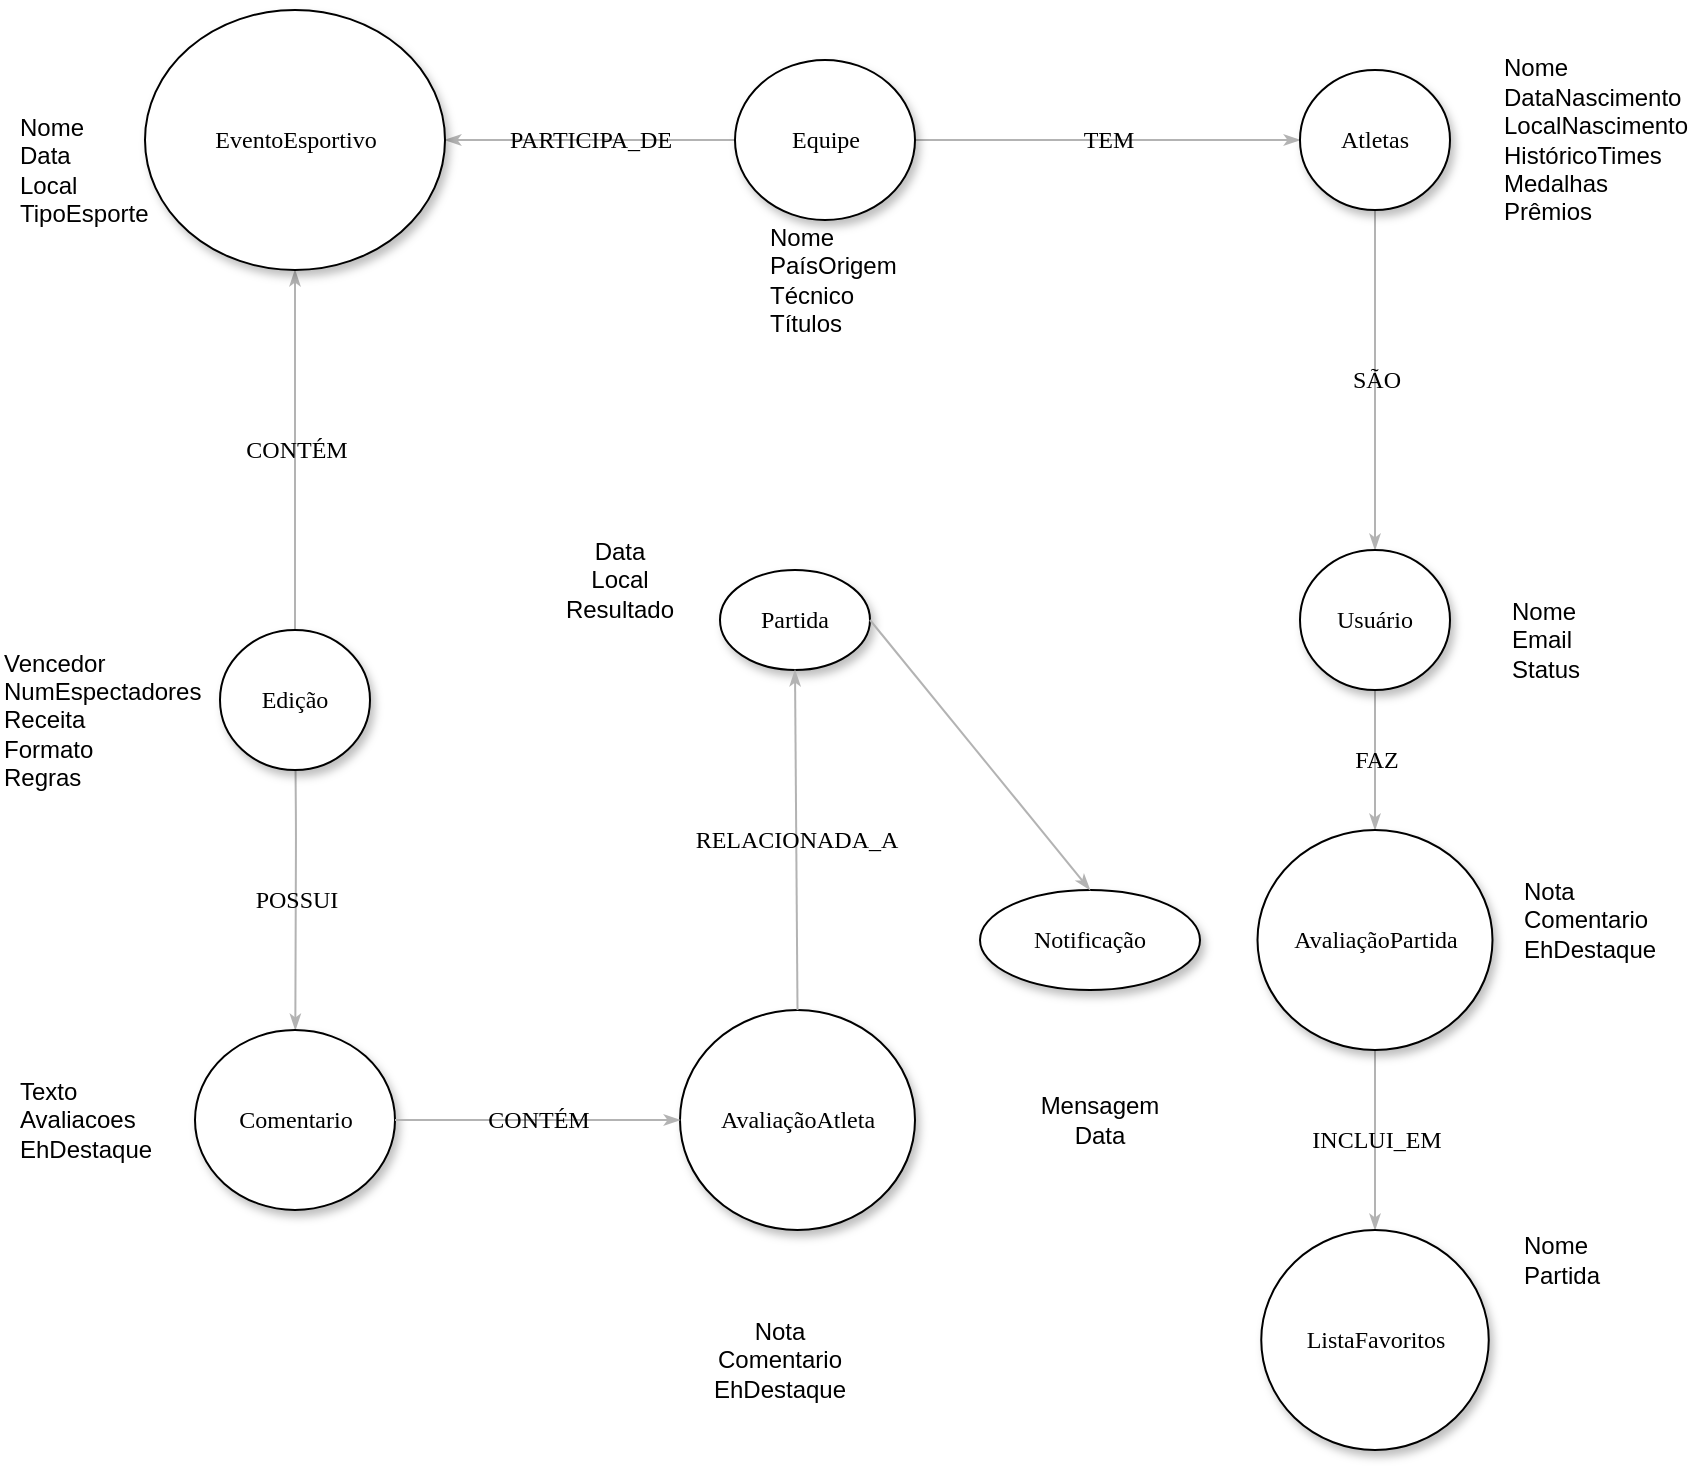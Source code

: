 <mxfile version="26.2.9">
  <diagram name="Page-1" id="42789a77-a242-8287-6e28-9cd8cfd52e62">
    <mxGraphModel dx="466" dy="776" grid="1" gridSize="10" guides="1" tooltips="1" connect="1" arrows="1" fold="1" page="1" pageScale="1" pageWidth="1100" pageHeight="850" background="none" math="0" shadow="0">
      <root>
        <mxCell id="0" />
        <mxCell id="1" parent="0" />
        <mxCell id="1ea317790d2ca983-13" value="PARTICIPA_DE" style="edgeStyle=none;rounded=1;html=1;labelBackgroundColor=none;startArrow=none;startFill=0;startSize=5;endArrow=classicThin;endFill=1;endSize=5;jettySize=auto;orthogonalLoop=1;strokeColor=#B3B3B3;strokeWidth=1;fontFamily=Verdana;fontSize=12" parent="1" source="1ea317790d2ca983-1" target="1ea317790d2ca983-9" edge="1">
          <mxGeometry relative="1" as="geometry" />
        </mxCell>
        <mxCell id="1ea317790d2ca983-14" value="TEM" style="edgeStyle=none;rounded=1;html=1;labelBackgroundColor=none;startArrow=none;startFill=0;startSize=5;endArrow=classicThin;endFill=1;endSize=5;jettySize=auto;orthogonalLoop=1;strokeColor=#B3B3B3;strokeWidth=1;fontFamily=Verdana;fontSize=12" parent="1" source="1ea317790d2ca983-1" target="1ea317790d2ca983-3" edge="1">
          <mxGeometry relative="1" as="geometry" />
        </mxCell>
        <mxCell id="1ea317790d2ca983-1" value="Equipe" style="ellipse;whiteSpace=wrap;html=1;rounded=0;shadow=1;comic=0;labelBackgroundColor=none;strokeWidth=1;fontFamily=Verdana;fontSize=12;align=center;" parent="1" vertex="1">
          <mxGeometry x="467.5" y="55" width="90" height="80" as="geometry" />
        </mxCell>
        <mxCell id="1ea317790d2ca983-2" value="&lt;span&gt;AvaliaçãoAtleta&lt;/span&gt;" style="ellipse;whiteSpace=wrap;html=1;rounded=0;shadow=1;comic=0;labelBackgroundColor=none;strokeWidth=1;fontFamily=Verdana;fontSize=12;align=center;" parent="1" vertex="1">
          <mxGeometry x="440" y="530" width="117.5" height="110" as="geometry" />
        </mxCell>
        <mxCell id="1ea317790d2ca983-15" value="SÃO" style="edgeStyle=none;rounded=1;html=1;labelBackgroundColor=none;startArrow=none;startFill=0;startSize=5;endArrow=classicThin;endFill=1;endSize=5;jettySize=auto;orthogonalLoop=1;strokeColor=#B3B3B3;strokeWidth=1;fontFamily=Verdana;fontSize=12" parent="1" source="1ea317790d2ca983-3" target="1ea317790d2ca983-4" edge="1">
          <mxGeometry relative="1" as="geometry" />
        </mxCell>
        <mxCell id="1ea317790d2ca983-3" value="&lt;span&gt;Atletas&lt;/span&gt;" style="ellipse;whiteSpace=wrap;html=1;rounded=0;shadow=1;comic=0;labelBackgroundColor=none;strokeWidth=1;fontFamily=Verdana;fontSize=12;align=center;" parent="1" vertex="1">
          <mxGeometry x="750" y="60" width="75" height="70" as="geometry" />
        </mxCell>
        <mxCell id="1ea317790d2ca983-16" value="FAZ" style="edgeStyle=none;rounded=1;html=1;labelBackgroundColor=none;startArrow=none;startFill=0;startSize=5;endArrow=classicThin;endFill=1;endSize=5;jettySize=auto;orthogonalLoop=1;strokeColor=#B3B3B3;strokeWidth=1;fontFamily=Verdana;fontSize=12" parent="1" source="1ea317790d2ca983-4" target="1ea317790d2ca983-5" edge="1">
          <mxGeometry relative="1" as="geometry" />
        </mxCell>
        <mxCell id="1ea317790d2ca983-4" value="&lt;span&gt;Usuário&lt;/span&gt;" style="ellipse;whiteSpace=wrap;html=1;rounded=0;shadow=1;comic=0;labelBackgroundColor=none;strokeWidth=1;fontFamily=Verdana;fontSize=12;align=center;" parent="1" vertex="1">
          <mxGeometry x="750" y="300" width="75" height="70" as="geometry" />
        </mxCell>
        <mxCell id="1ea317790d2ca983-17" value="INCLUI_EM" style="edgeStyle=none;rounded=1;html=1;labelBackgroundColor=none;startArrow=none;startFill=0;startSize=5;endArrow=classicThin;endFill=1;endSize=5;jettySize=auto;orthogonalLoop=1;strokeColor=#B3B3B3;strokeWidth=1;fontFamily=Verdana;fontSize=12" parent="1" source="1ea317790d2ca983-5" target="1ea317790d2ca983-8" edge="1">
          <mxGeometry relative="1" as="geometry" />
        </mxCell>
        <mxCell id="1ea317790d2ca983-5" value="&lt;span&gt;AvaliaçãoPartida&lt;/span&gt;" style="ellipse;whiteSpace=wrap;html=1;rounded=0;shadow=1;comic=0;labelBackgroundColor=none;strokeWidth=1;fontFamily=Verdana;fontSize=12;align=center;" parent="1" vertex="1">
          <mxGeometry x="728.75" y="440" width="117.5" height="110" as="geometry" />
        </mxCell>
        <mxCell id="1ea317790d2ca983-6" value="&lt;span&gt;Partida&lt;/span&gt;" style="ellipse;whiteSpace=wrap;html=1;rounded=0;shadow=1;comic=0;labelBackgroundColor=none;strokeWidth=1;fontFamily=Verdana;fontSize=12;align=center;" parent="1" vertex="1">
          <mxGeometry x="460" y="310" width="75" height="50" as="geometry" />
        </mxCell>
        <mxCell id="1ea317790d2ca983-7" value="&lt;span&gt;Notificação&lt;/span&gt;" style="ellipse;whiteSpace=wrap;html=1;rounded=0;shadow=1;comic=0;labelBackgroundColor=none;strokeWidth=1;fontFamily=Verdana;fontSize=12;align=center;" parent="1" vertex="1">
          <mxGeometry x="590" y="470" width="110" height="50" as="geometry" />
        </mxCell>
        <mxCell id="1ea317790d2ca983-8" value="ListaFavoritos" style="ellipse;whiteSpace=wrap;html=1;rounded=0;shadow=1;comic=0;labelBackgroundColor=none;strokeWidth=1;fontFamily=Verdana;fontSize=12;align=center;" parent="1" vertex="1">
          <mxGeometry x="730.63" y="640" width="113.75" height="110" as="geometry" />
        </mxCell>
        <mxCell id="1ea317790d2ca983-19" value="CONTÉM" style="edgeStyle=none;rounded=1;html=1;labelBackgroundColor=none;startArrow=none;startFill=0;startSize=5;endArrow=classicThin;endFill=1;endSize=5;jettySize=auto;orthogonalLoop=1;strokeColor=#B3B3B3;strokeWidth=1;fontFamily=Verdana;fontSize=12" parent="1" source="1ea317790d2ca983-10" target="1ea317790d2ca983-9" edge="1">
          <mxGeometry relative="1" as="geometry" />
        </mxCell>
        <mxCell id="1ea317790d2ca983-9" value="EventoEsportivo" style="ellipse;whiteSpace=wrap;html=1;rounded=0;shadow=1;comic=0;labelBackgroundColor=none;strokeWidth=1;fontFamily=Verdana;fontSize=12;align=center;" parent="1" vertex="1">
          <mxGeometry x="172.5" y="30" width="150" height="130" as="geometry" />
        </mxCell>
        <mxCell id="1ea317790d2ca983-20" value="POSSUI" style="edgeStyle=none;rounded=1;html=1;labelBackgroundColor=none;startArrow=none;startFill=0;startSize=5;endArrow=classicThin;endFill=1;endSize=5;jettySize=auto;orthogonalLoop=1;strokeColor=#B3B3B3;strokeWidth=1;fontFamily=Verdana;fontSize=12" parent="1" source="1ea317790d2ca983-10" target="1ea317790d2ca983-11" edge="1">
          <mxGeometry relative="1" as="geometry">
            <Array as="points">
              <mxPoint x="248" y="440" />
            </Array>
          </mxGeometry>
        </mxCell>
        <mxCell id="1ea317790d2ca983-10" value="&lt;span&gt;Edição&lt;/span&gt;" style="ellipse;whiteSpace=wrap;html=1;rounded=0;shadow=1;comic=0;labelBackgroundColor=none;strokeWidth=1;fontFamily=Verdana;fontSize=12;align=center;" parent="1" vertex="1">
          <mxGeometry x="210" y="340" width="75" height="70" as="geometry" />
        </mxCell>
        <mxCell id="1ea317790d2ca983-11" value="&lt;span&gt;Comentario&lt;/span&gt;" style="ellipse;whiteSpace=wrap;html=1;rounded=0;shadow=1;comic=0;labelBackgroundColor=none;strokeWidth=1;fontFamily=Verdana;fontSize=12;align=center;" parent="1" vertex="1">
          <mxGeometry x="197.5" y="540" width="100" height="90" as="geometry" />
        </mxCell>
        <mxCell id="kC-6idDG-anwBcRRoCQT-2" value="Nome&lt;br&gt;Data&lt;br&gt;Local&lt;br&gt;TipoEsporte" style="text;html=1;align=left;verticalAlign=middle;whiteSpace=wrap;rounded=0;" vertex="1" parent="1">
          <mxGeometry x="107.5" y="70" width="60" height="80" as="geometry" />
        </mxCell>
        <mxCell id="kC-6idDG-anwBcRRoCQT-3" value="Nome&lt;br&gt;PaísOrigem&lt;br&gt;Técnico&lt;br&gt;Títulos" style="text;html=1;align=left;verticalAlign=middle;whiteSpace=wrap;rounded=0;" vertex="1" parent="1">
          <mxGeometry x="482.5" y="130" width="60" height="70" as="geometry" />
        </mxCell>
        <mxCell id="kC-6idDG-anwBcRRoCQT-4" value="Nome&lt;br&gt;DataNascimento&lt;br&gt;LocalNascimento&lt;br&gt;HistóricoTimes&lt;br&gt;Medalhas&lt;br&gt;Prêmios" style="text;html=1;align=left;verticalAlign=middle;whiteSpace=wrap;rounded=0;" vertex="1" parent="1">
          <mxGeometry x="850" y="80" width="60" height="30" as="geometry" />
        </mxCell>
        <mxCell id="kC-6idDG-anwBcRRoCQT-5" value="Nome&lt;br&gt;Email&lt;br&gt;Status" style="text;html=1;align=left;verticalAlign=middle;whiteSpace=wrap;rounded=0;" vertex="1" parent="1">
          <mxGeometry x="854" y="330" width="60" height="30" as="geometry" />
        </mxCell>
        <mxCell id="kC-6idDG-anwBcRRoCQT-6" value="Nota&lt;br&gt;Comentario&lt;br&gt;EhDestaque" style="text;html=1;align=left;verticalAlign=middle;whiteSpace=wrap;rounded=0;" vertex="1" parent="1">
          <mxGeometry x="860" y="470" width="60" height="30" as="geometry" />
        </mxCell>
        <mxCell id="kC-6idDG-anwBcRRoCQT-7" value="Nome&lt;br&gt;Partida" style="text;html=1;align=left;verticalAlign=middle;whiteSpace=wrap;rounded=0;" vertex="1" parent="1">
          <mxGeometry x="860" y="640" width="60" height="30" as="geometry" />
        </mxCell>
        <mxCell id="kC-6idDG-anwBcRRoCQT-8" value="Mensagem&lt;br&gt;Data" style="text;html=1;align=center;verticalAlign=middle;whiteSpace=wrap;rounded=0;" vertex="1" parent="1">
          <mxGeometry x="620" y="570" width="60" height="30" as="geometry" />
        </mxCell>
        <mxCell id="kC-6idDG-anwBcRRoCQT-9" value="Data&lt;br&gt;Local&lt;br&gt;Resultado" style="text;html=1;align=center;verticalAlign=middle;whiteSpace=wrap;rounded=0;" vertex="1" parent="1">
          <mxGeometry x="380" y="300" width="60" height="30" as="geometry" />
        </mxCell>
        <mxCell id="kC-6idDG-anwBcRRoCQT-10" value="Nota&lt;br&gt;Comentario&lt;br&gt;EhDestaque" style="text;html=1;align=center;verticalAlign=middle;whiteSpace=wrap;rounded=0;" vertex="1" parent="1">
          <mxGeometry x="460" y="690" width="60" height="30" as="geometry" />
        </mxCell>
        <mxCell id="kC-6idDG-anwBcRRoCQT-11" value="Texto&lt;br&gt;Avaliacoes&lt;br&gt;EhDestaque" style="text;html=1;align=left;verticalAlign=middle;whiteSpace=wrap;rounded=0;" vertex="1" parent="1">
          <mxGeometry x="107.5" y="570" width="90" height="30" as="geometry" />
        </mxCell>
        <mxCell id="kC-6idDG-anwBcRRoCQT-12" value="Vencedor&lt;br&gt;NumEspectadores&lt;br&gt;Receita&lt;br&gt;Formato&lt;br&gt;Regras" style="text;html=1;align=left;verticalAlign=middle;whiteSpace=wrap;rounded=0;" vertex="1" parent="1">
          <mxGeometry x="100" y="370" width="60" height="30" as="geometry" />
        </mxCell>
        <mxCell id="kC-6idDG-anwBcRRoCQT-28" value="CONTÉM" style="edgeStyle=none;rounded=1;html=1;labelBackgroundColor=none;startArrow=none;startFill=0;startSize=5;endArrow=classicThin;endFill=1;endSize=5;jettySize=auto;orthogonalLoop=1;strokeColor=#B3B3B3;strokeWidth=1;fontFamily=Verdana;fontSize=12;exitX=1;exitY=0.5;exitDx=0;exitDy=0;entryX=0;entryY=0.5;entryDx=0;entryDy=0;" edge="1" parent="1" source="1ea317790d2ca983-11" target="1ea317790d2ca983-2">
          <mxGeometry relative="1" as="geometry">
            <mxPoint x="360" y="500" as="sourcePoint" />
            <mxPoint x="360" y="320" as="targetPoint" />
          </mxGeometry>
        </mxCell>
        <mxCell id="kC-6idDG-anwBcRRoCQT-29" value="RELACIONADA_A" style="edgeStyle=none;rounded=1;html=1;labelBackgroundColor=none;startArrow=none;startFill=0;startSize=5;endArrow=classicThin;endFill=1;endSize=5;jettySize=auto;orthogonalLoop=1;strokeColor=#B3B3B3;strokeWidth=1;fontFamily=Verdana;fontSize=12;exitX=0.5;exitY=0;exitDx=0;exitDy=0;entryX=0.5;entryY=1;entryDx=0;entryDy=0;" edge="1" parent="1" source="1ea317790d2ca983-2" target="1ea317790d2ca983-6">
          <mxGeometry relative="1" as="geometry">
            <mxPoint x="370" y="295" as="sourcePoint" />
            <mxPoint x="370" y="475" as="targetPoint" />
          </mxGeometry>
        </mxCell>
        <mxCell id="kC-6idDG-anwBcRRoCQT-30" value="" style="edgeStyle=none;rounded=1;html=1;labelBackgroundColor=none;startArrow=none;startFill=0;startSize=5;endArrow=classicThin;endFill=1;endSize=5;jettySize=auto;orthogonalLoop=1;strokeColor=#B3B3B3;strokeWidth=1;fontFamily=Verdana;fontSize=12;exitX=1;exitY=0.5;exitDx=0;exitDy=0;entryX=0.5;entryY=0;entryDx=0;entryDy=0;" edge="1" parent="1" source="1ea317790d2ca983-6" target="1ea317790d2ca983-7">
          <mxGeometry relative="1" as="geometry">
            <mxPoint x="691" y="450" as="sourcePoint" />
            <mxPoint x="690" y="280" as="targetPoint" />
          </mxGeometry>
        </mxCell>
      </root>
    </mxGraphModel>
  </diagram>
</mxfile>
